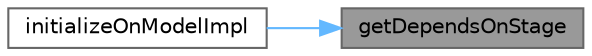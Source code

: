 digraph "getDependsOnStage"
{
 // LATEX_PDF_SIZE
  bgcolor="transparent";
  edge [fontname=Helvetica,fontsize=10,labelfontname=Helvetica,labelfontsize=10];
  node [fontname=Helvetica,fontsize=10,shape=box,height=0.2,width=0.4];
  rankdir="RL";
  Node1 [id="Node000001",label="getDependsOnStage",height=0.2,width=0.4,color="gray40", fillcolor="grey60", style="filled", fontcolor="black",tooltip=" "];
  Node1 -> Node2 [id="edge1_Node000001_Node000002",dir="back",color="steelblue1",style="solid",tooltip=" "];
  Node2 [id="Node000002",label="initializeOnModelImpl",height=0.2,width=0.4,color="grey40", fillcolor="white", style="filled",URL="$class_open_sim_1_1_moco_custom_output_goal.html#a0960ce7eaa9c955ce75d24aadf1d915b",tooltip=" "];
}
